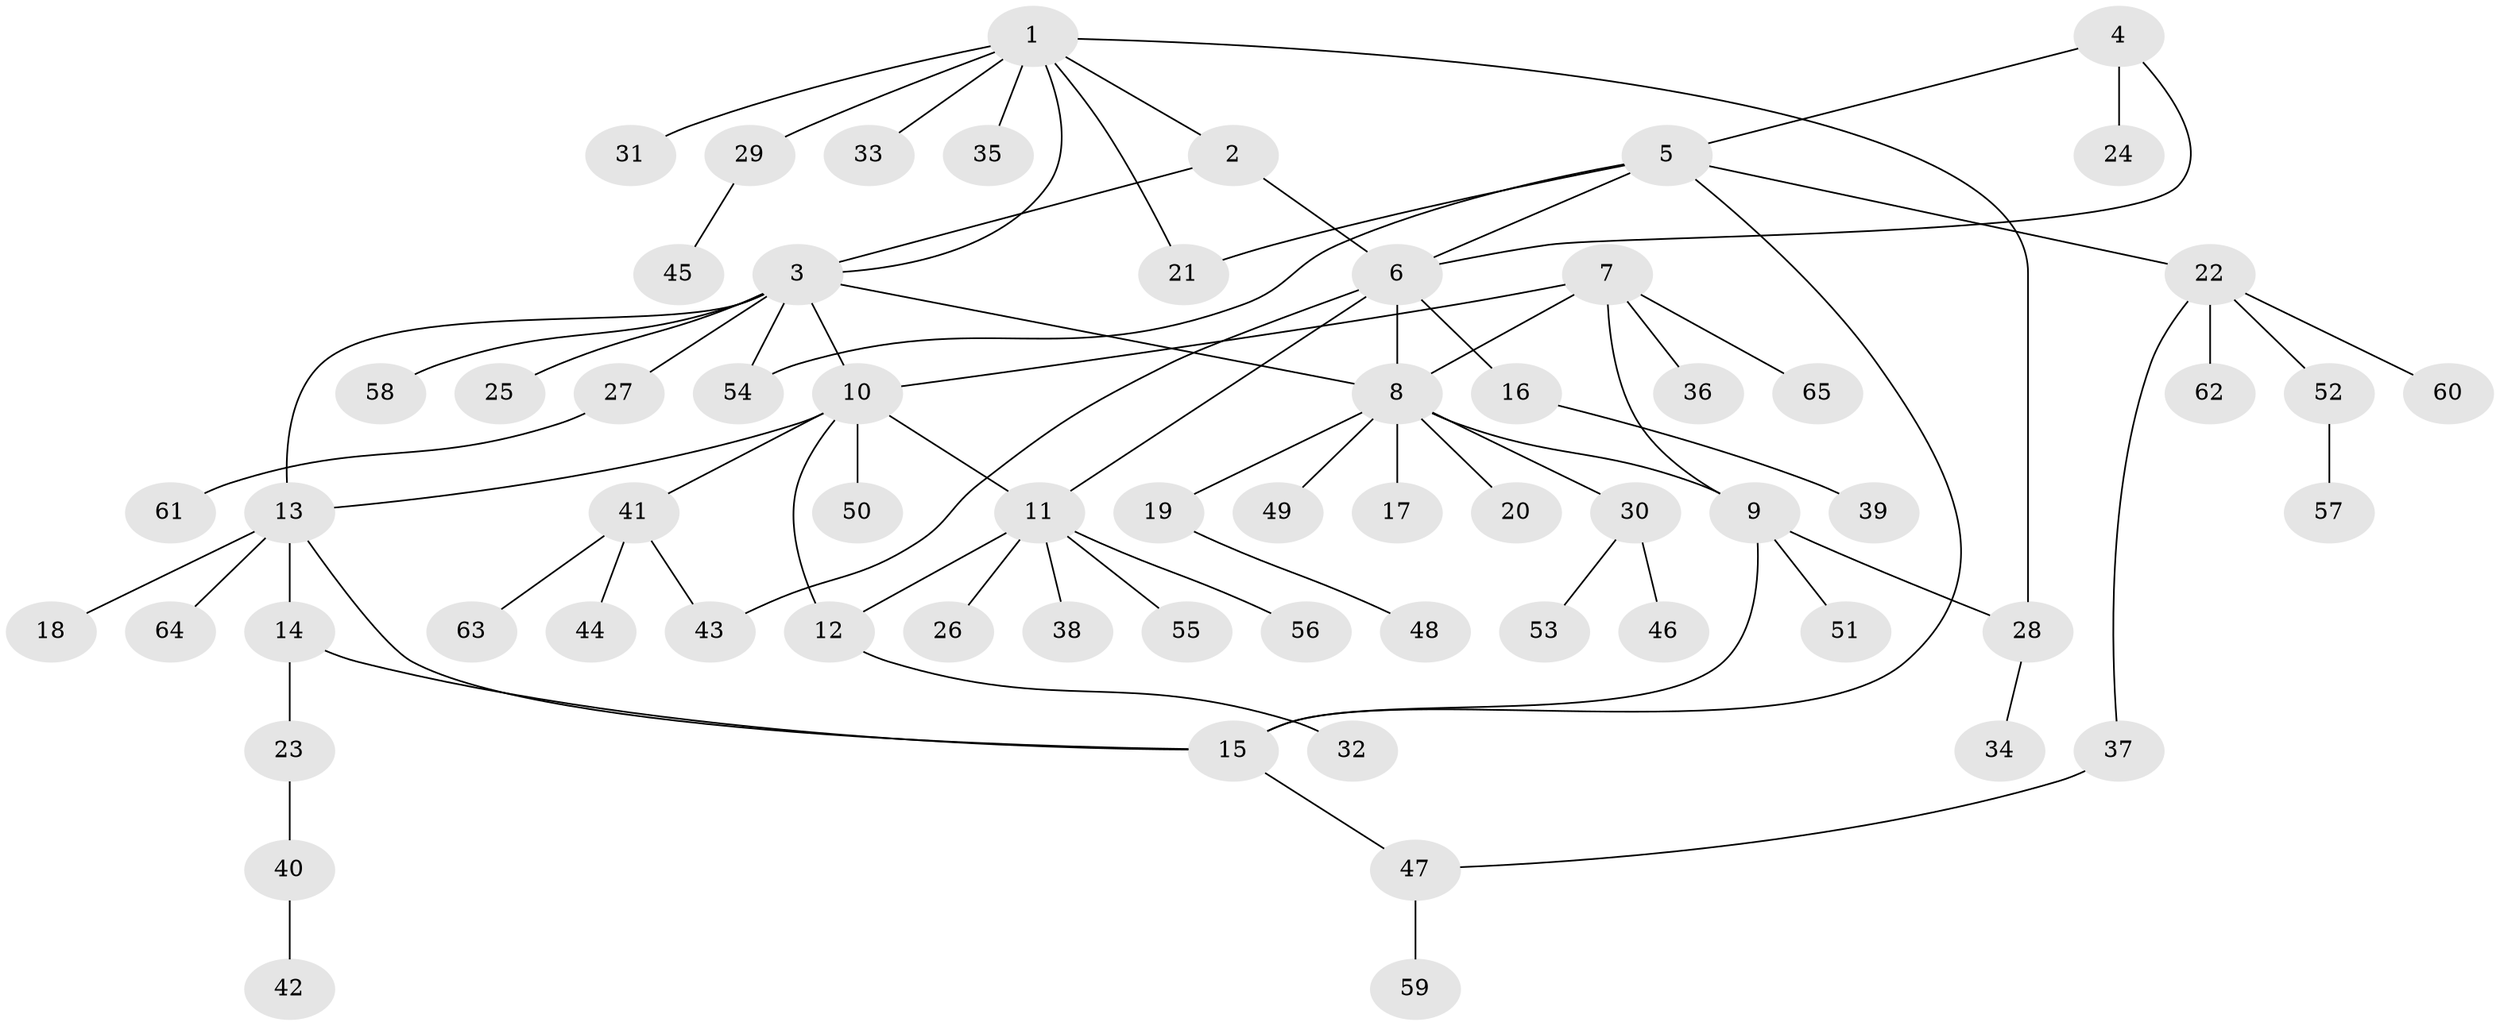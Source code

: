 // coarse degree distribution, {8: 0.06521739130434782, 3: 0.043478260869565216, 9: 0.021739130434782608, 1: 0.5869565217391305, 10: 0.021739130434782608, 4: 0.06521739130434782, 7: 0.021739130434782608, 5: 0.021739130434782608, 6: 0.021739130434782608, 2: 0.13043478260869565}
// Generated by graph-tools (version 1.1) at 2025/42/03/06/25 10:42:15]
// undirected, 65 vertices, 80 edges
graph export_dot {
graph [start="1"]
  node [color=gray90,style=filled];
  1;
  2;
  3;
  4;
  5;
  6;
  7;
  8;
  9;
  10;
  11;
  12;
  13;
  14;
  15;
  16;
  17;
  18;
  19;
  20;
  21;
  22;
  23;
  24;
  25;
  26;
  27;
  28;
  29;
  30;
  31;
  32;
  33;
  34;
  35;
  36;
  37;
  38;
  39;
  40;
  41;
  42;
  43;
  44;
  45;
  46;
  47;
  48;
  49;
  50;
  51;
  52;
  53;
  54;
  55;
  56;
  57;
  58;
  59;
  60;
  61;
  62;
  63;
  64;
  65;
  1 -- 2;
  1 -- 3;
  1 -- 21;
  1 -- 28;
  1 -- 29;
  1 -- 31;
  1 -- 33;
  1 -- 35;
  2 -- 3;
  2 -- 6;
  3 -- 8;
  3 -- 10;
  3 -- 13;
  3 -- 25;
  3 -- 27;
  3 -- 54;
  3 -- 58;
  4 -- 5;
  4 -- 6;
  4 -- 24;
  5 -- 6;
  5 -- 15;
  5 -- 21;
  5 -- 22;
  5 -- 54;
  6 -- 8;
  6 -- 11;
  6 -- 16;
  6 -- 43;
  7 -- 8;
  7 -- 9;
  7 -- 10;
  7 -- 36;
  7 -- 65;
  8 -- 9;
  8 -- 17;
  8 -- 19;
  8 -- 20;
  8 -- 30;
  8 -- 49;
  9 -- 15;
  9 -- 28;
  9 -- 51;
  10 -- 11;
  10 -- 12;
  10 -- 13;
  10 -- 41;
  10 -- 50;
  11 -- 12;
  11 -- 26;
  11 -- 38;
  11 -- 55;
  11 -- 56;
  12 -- 32;
  13 -- 14;
  13 -- 15;
  13 -- 18;
  13 -- 64;
  14 -- 15;
  14 -- 23;
  15 -- 47;
  16 -- 39;
  19 -- 48;
  22 -- 37;
  22 -- 52;
  22 -- 60;
  22 -- 62;
  23 -- 40;
  27 -- 61;
  28 -- 34;
  29 -- 45;
  30 -- 46;
  30 -- 53;
  37 -- 47;
  40 -- 42;
  41 -- 43;
  41 -- 44;
  41 -- 63;
  47 -- 59;
  52 -- 57;
}
